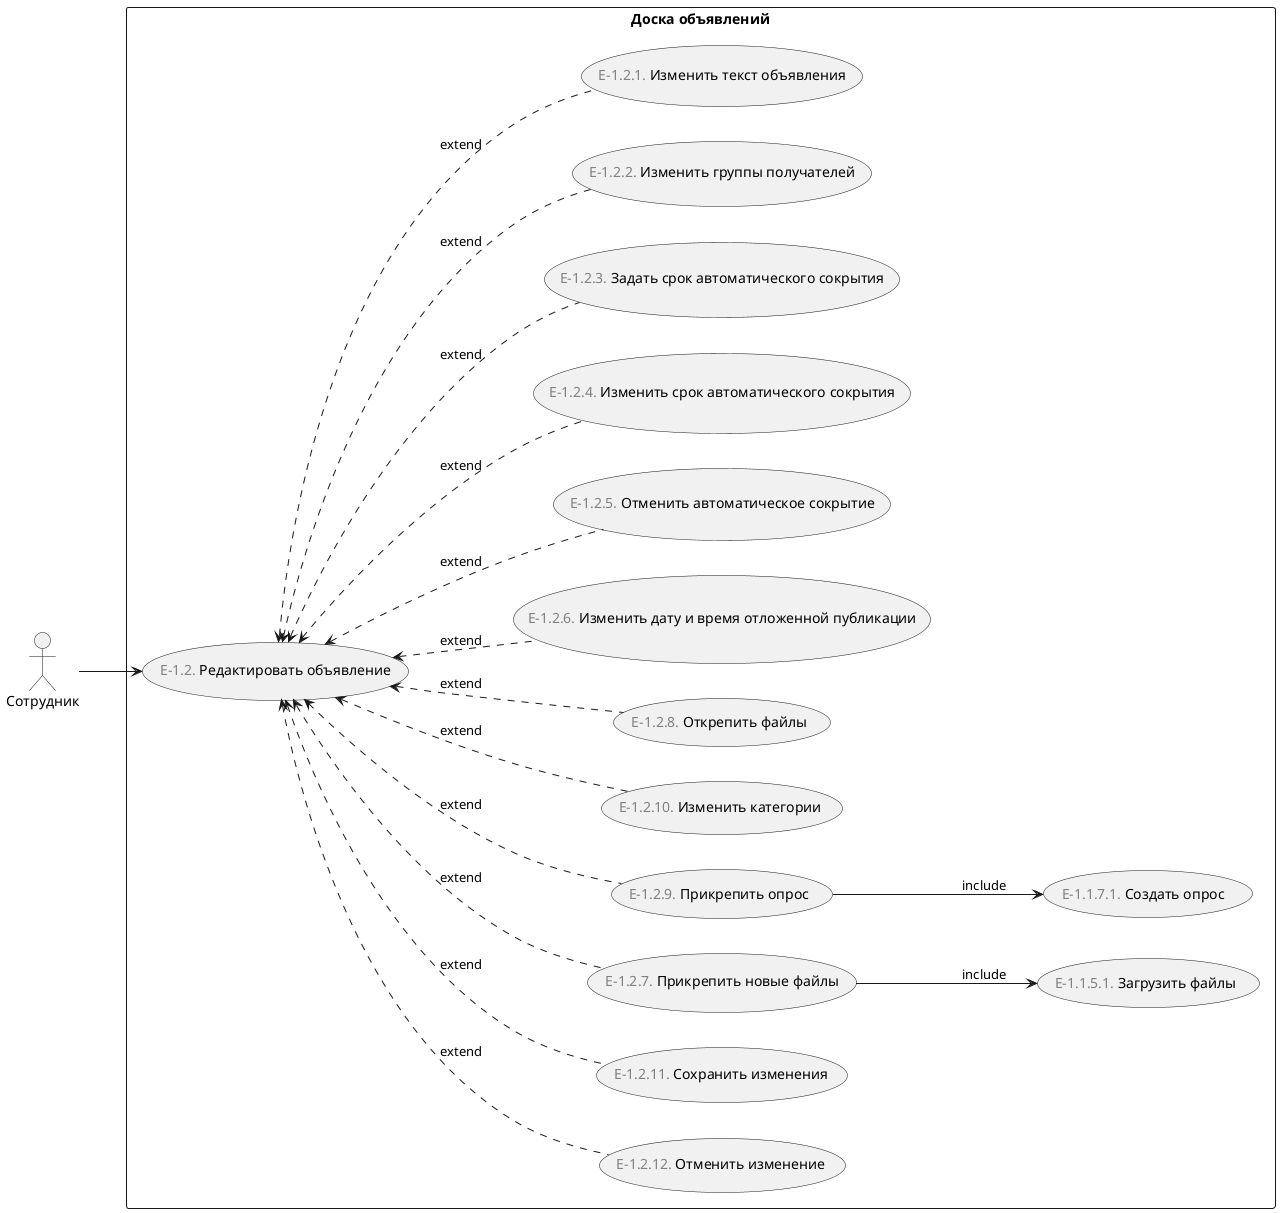 ﻿@startuml
'https://plantuml.com/use-case-diagram

left to right direction

:Сотрудник: as employee

rectangle "Доска объявлений" {
    (<font color="gray">E-1.2.</font> Редактировать объявление) as edit_notification
    (<font color="gray">E-1.2.12.</font> Отменить изменение) as cancel_editing
    (<font color="gray">E-1.2.11.</font> Сохранить изменения) as save_changes
    (<font color="gray">E-1.2.7.</font> Прикрепить новые файлы) as add_new_files
    (<font color="gray">E-1.2.9.</font> Прикрепить опрос) as add_survey
    (<font color="gray">E-1.2.10.</font> Изменить категории) as edit_categories

    employee --> edit_notification
     
    edit_notification <.. save_changes : extend
    edit_notification <.. cancel_editing : extend
    edit_notification <.. edit_categories : extend
    edit_notification <.. (<font color="gray">E-1.2.8.</font> Открепить файлы) : extend
    edit_notification <.. add_new_files : extend
    edit_notification <.. add_survey : extend
    edit_notification <.. (<font color="gray">E-1.2.6.</font> Изменить дату и время отложенной публикации) : extend
    edit_notification <.. (<font color="gray">E-1.2.5.</font> Отменить автоматическое сокрытие) : extend
    edit_notification <.. (<font color="gray">E-1.2.4.</font> Изменить срок автоматического сокрытия) : extend
    edit_notification <.. (<font color="gray">E-1.2.3.</font> Задать срок автоматического сокрытия) : extend
    edit_notification <.. (<font color="gray">E-1.2.2.</font> Изменить группы получателей) : extend
    edit_notification <.. (<font color="gray">E-1.2.1.</font> Изменить текст объявления) : extend
    
    add_new_files --> (<font color="gray">E-1.1.5.1.</font> Загрузить файлы) : include
    add_survey --> (<font color="gray">E-1.1.7.1.</font> Создать опрос ) : include
}
@enduml